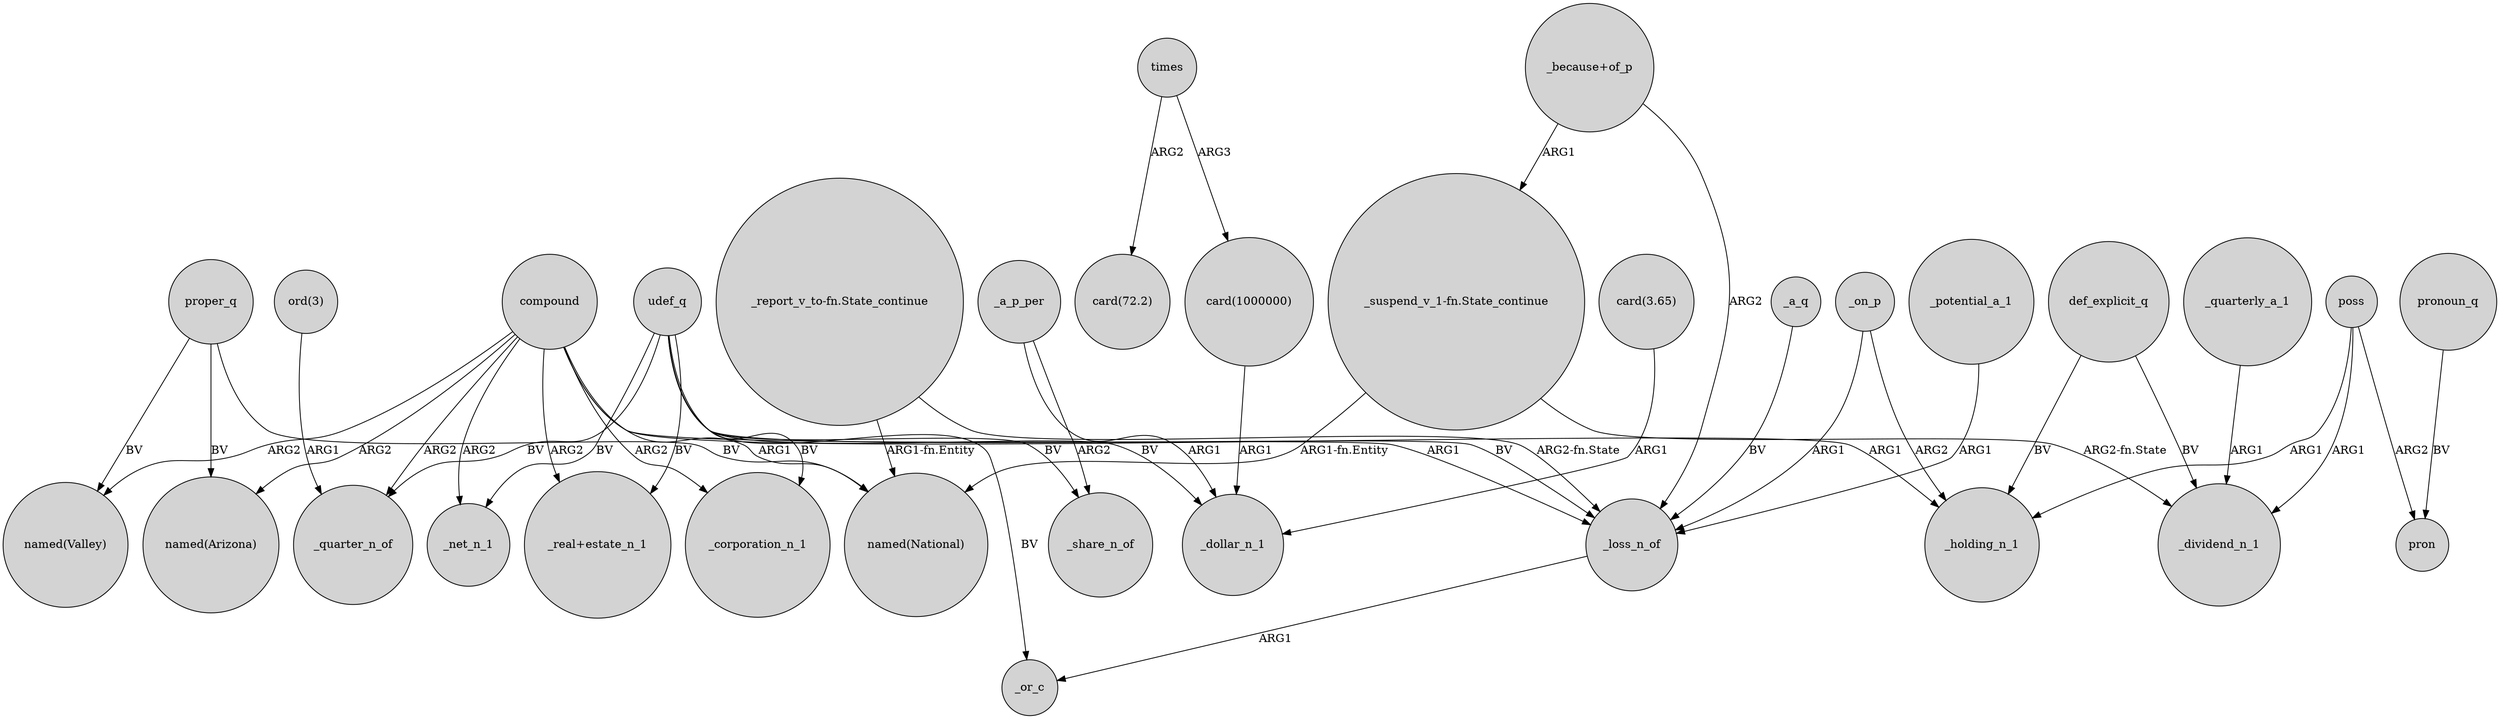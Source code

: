 digraph {
	node [shape=circle style=filled]
	proper_q -> "named(Valley)" [label=BV]
	compound -> "named(Valley)" [label=ARG2]
	_a_q -> _loss_n_of [label=BV]
	"_suspend_v_1-fn.State_continue" -> _dividend_n_1 [label="ARG2-fn.State"]
	_on_p -> _holding_n_1 [label=ARG2]
	"_report_v_to-fn.State_continue" -> "named(National)" [label="ARG1-fn.Entity"]
	compound -> _quarter_n_of [label=ARG2]
	"_because+of_p" -> _loss_n_of [label=ARG2]
	proper_q -> "named(Arizona)" [label=BV]
	compound -> _net_n_1 [label=ARG2]
	_on_p -> _loss_n_of [label=ARG1]
	poss -> _dividend_n_1 [label=ARG1]
	def_explicit_q -> _dividend_n_1 [label=BV]
	compound -> _holding_n_1 [label=ARG1]
	times -> "card(1000000)" [label=ARG3]
	"ord(3)" -> _quarter_n_of [label=ARG1]
	compound -> "_real+estate_n_1" [label=ARG2]
	udef_q -> _or_c [label=BV]
	pronoun_q -> pron [label=BV]
	compound -> "named(National)" [label=ARG1]
	poss -> pron [label=ARG2]
	compound -> _loss_n_of [label=ARG1]
	_a_p_per -> _share_n_of [label=ARG2]
	_potential_a_1 -> _loss_n_of [label=ARG1]
	udef_q -> _share_n_of [label=BV]
	udef_q -> _net_n_1 [label=BV]
	compound -> "named(Arizona)" [label=ARG2]
	udef_q -> _loss_n_of [label=BV]
	_quarterly_a_1 -> _dividend_n_1 [label=ARG1]
	"_because+of_p" -> "_suspend_v_1-fn.State_continue" [label=ARG1]
	"_report_v_to-fn.State_continue" -> _loss_n_of [label="ARG2-fn.State"]
	times -> "card(72.2)" [label=ARG2]
	"card(1000000)" -> _dollar_n_1 [label=ARG1]
	udef_q -> _dollar_n_1 [label=BV]
	"_suspend_v_1-fn.State_continue" -> "named(National)" [label="ARG1-fn.Entity"]
	_a_p_per -> _dollar_n_1 [label=ARG1]
	udef_q -> _quarter_n_of [label=BV]
	def_explicit_q -> _holding_n_1 [label=BV]
	poss -> _holding_n_1 [label=ARG1]
	_loss_n_of -> _or_c [label=ARG1]
	compound -> _corporation_n_1 [label=ARG2]
	udef_q -> _corporation_n_1 [label=BV]
	proper_q -> "named(National)" [label=BV]
	udef_q -> "_real+estate_n_1" [label=BV]
	"card(3.65)" -> _dollar_n_1 [label=ARG1]
}
